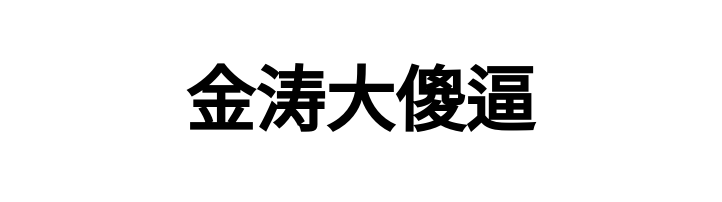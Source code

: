 <mxfile version="20.6.0" type="github">
  <diagram id="wBjWxPdBR-myqsDu7f4b" name="第 1 页">
    <mxGraphModel dx="1038" dy="1336" grid="1" gridSize="10" guides="1" tooltips="1" connect="1" arrows="1" fold="1" page="0" pageScale="1" pageWidth="827" pageHeight="1169" math="0" shadow="0">
      <root>
        <mxCell id="0" />
        <mxCell id="1" parent="0" />
        <mxCell id="KufF_cPRl6Ib_6nAEm4H-1" value="&lt;h1 style=&quot;font-size: 35px;&quot;&gt;金涛大傻逼&lt;/h1&gt;" style="text;html=1;strokeColor=none;fillColor=none;align=center;verticalAlign=middle;whiteSpace=wrap;rounded=0;" vertex="1" parent="1">
          <mxGeometry x="80" y="-500" width="360" height="100" as="geometry" />
        </mxCell>
      </root>
    </mxGraphModel>
  </diagram>
</mxfile>
